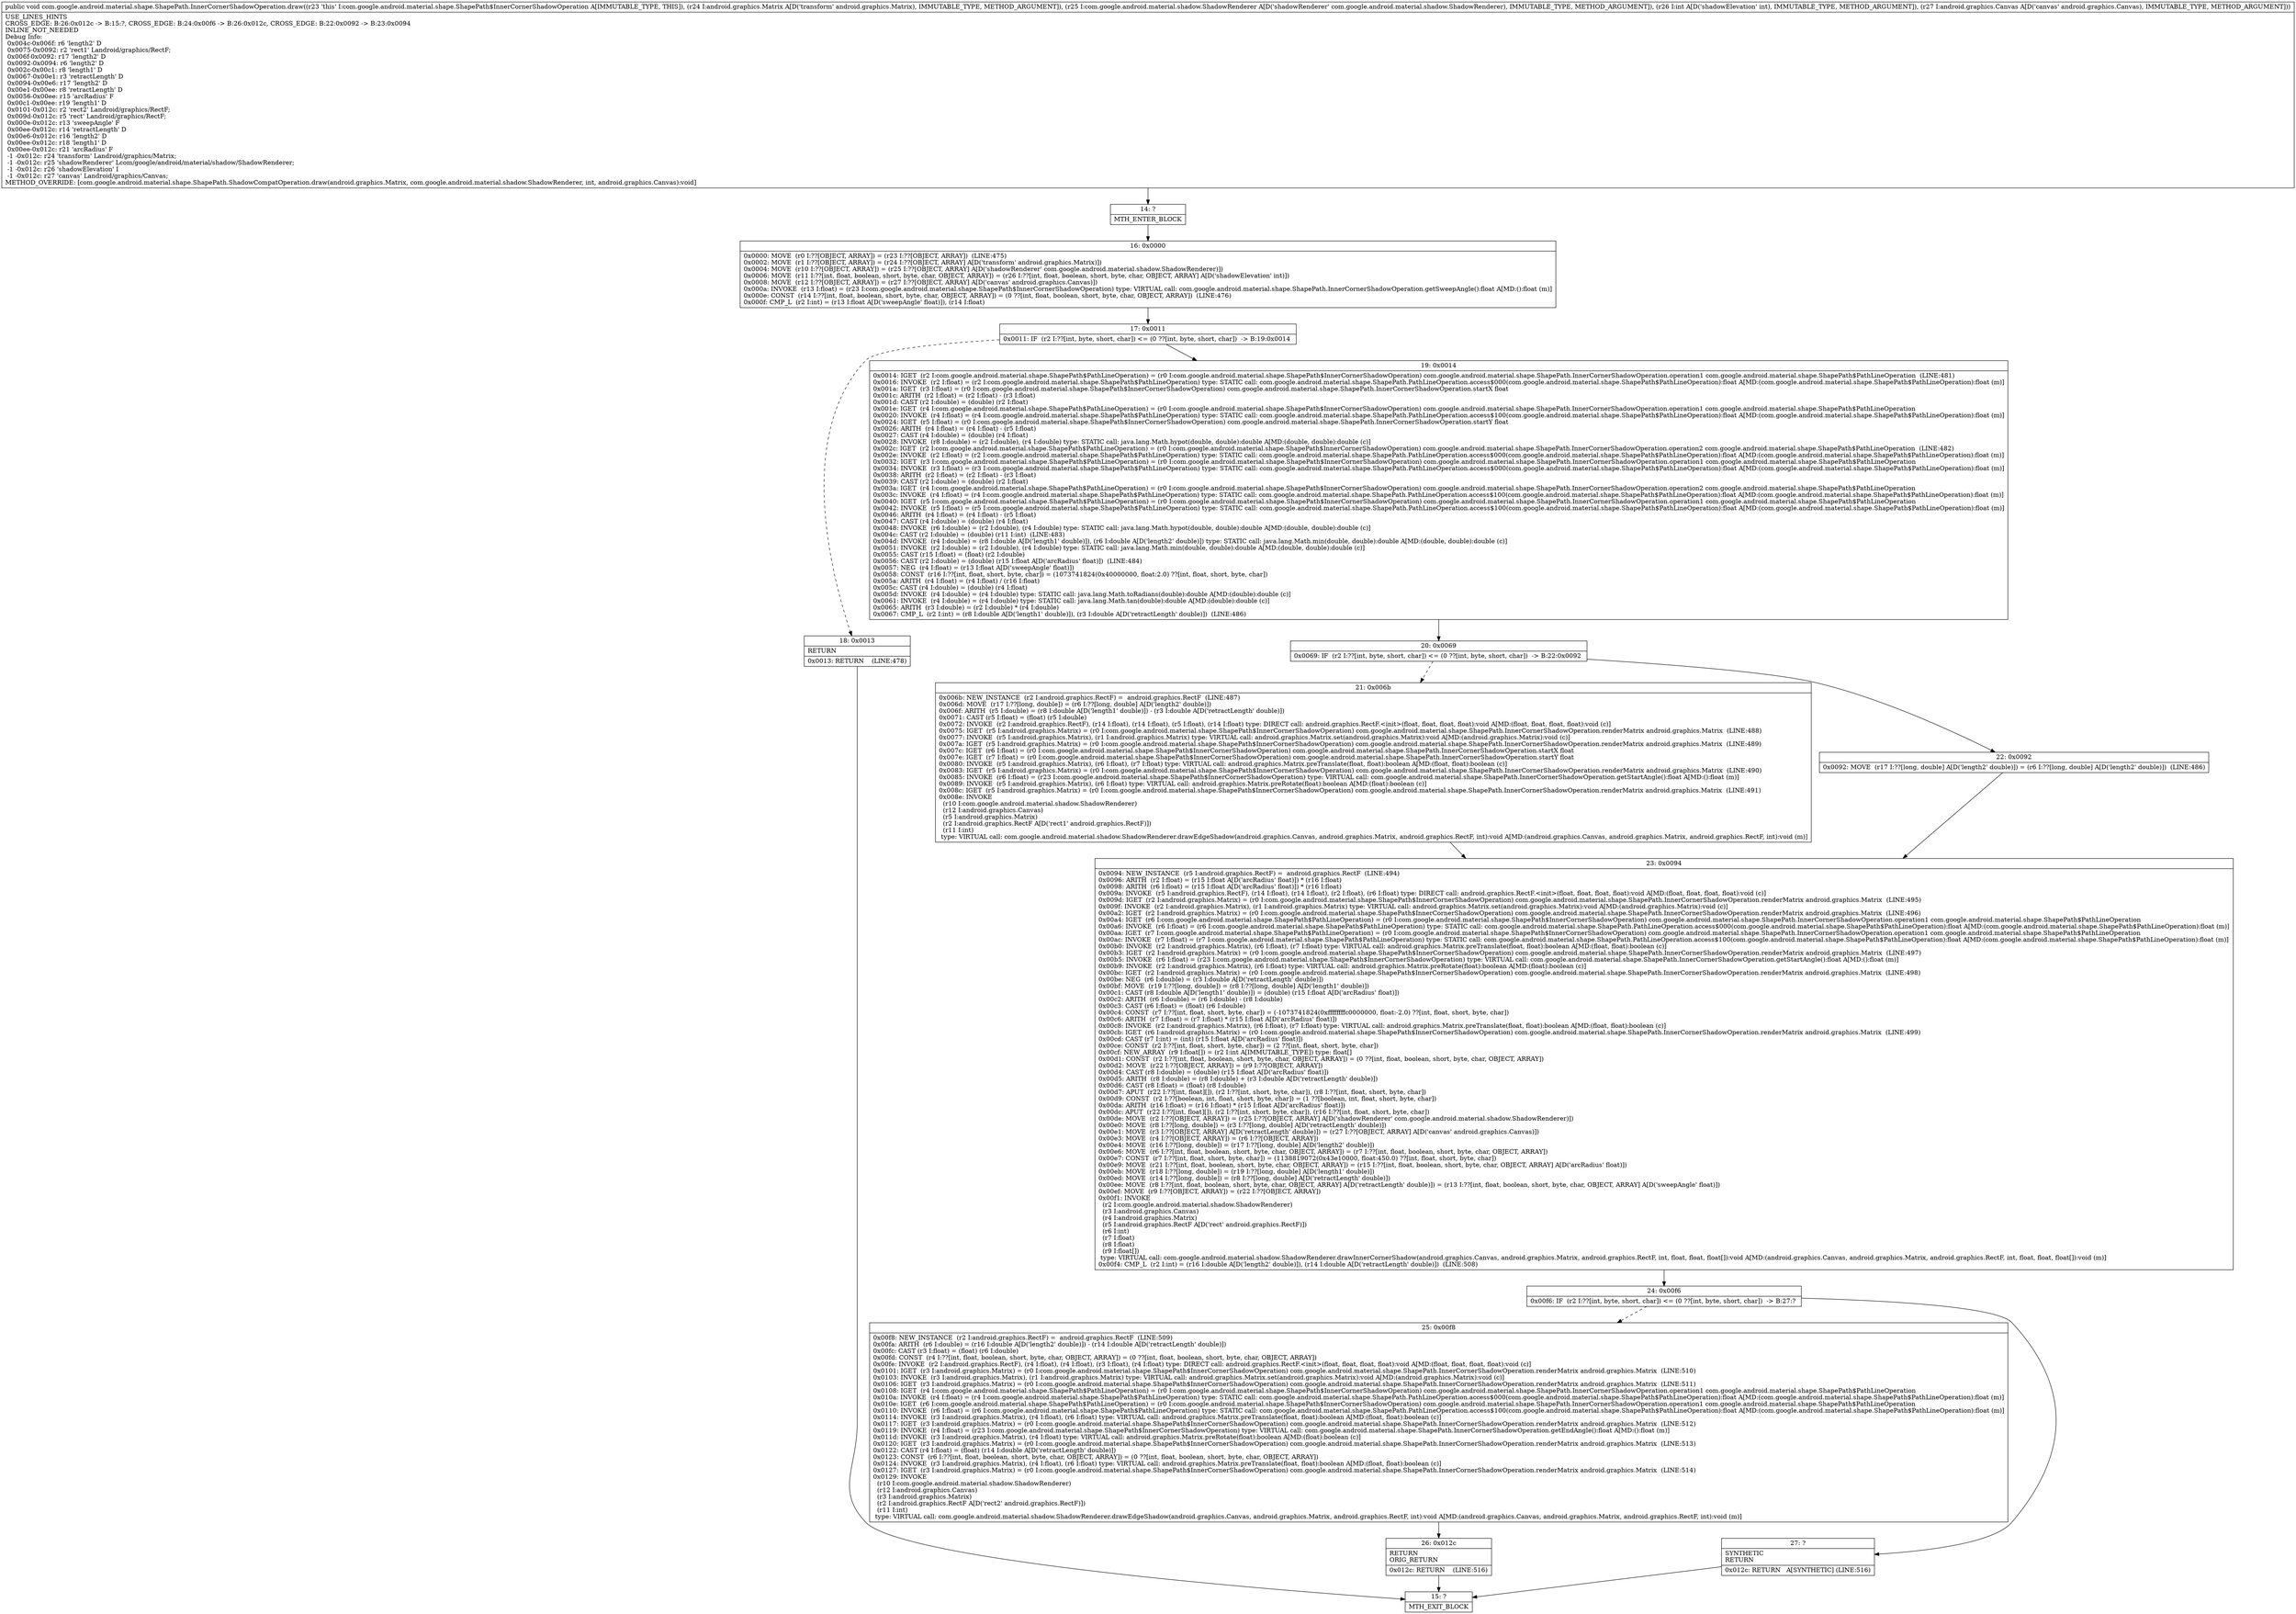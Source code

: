 digraph "CFG forcom.google.android.material.shape.ShapePath.InnerCornerShadowOperation.draw(Landroid\/graphics\/Matrix;Lcom\/google\/android\/material\/shadow\/ShadowRenderer;ILandroid\/graphics\/Canvas;)V" {
Node_14 [shape=record,label="{14\:\ ?|MTH_ENTER_BLOCK\l}"];
Node_16 [shape=record,label="{16\:\ 0x0000|0x0000: MOVE  (r0 I:??[OBJECT, ARRAY]) = (r23 I:??[OBJECT, ARRAY])  (LINE:475)\l0x0002: MOVE  (r1 I:??[OBJECT, ARRAY]) = (r24 I:??[OBJECT, ARRAY] A[D('transform' android.graphics.Matrix)]) \l0x0004: MOVE  (r10 I:??[OBJECT, ARRAY]) = (r25 I:??[OBJECT, ARRAY] A[D('shadowRenderer' com.google.android.material.shadow.ShadowRenderer)]) \l0x0006: MOVE  (r11 I:??[int, float, boolean, short, byte, char, OBJECT, ARRAY]) = (r26 I:??[int, float, boolean, short, byte, char, OBJECT, ARRAY] A[D('shadowElevation' int)]) \l0x0008: MOVE  (r12 I:??[OBJECT, ARRAY]) = (r27 I:??[OBJECT, ARRAY] A[D('canvas' android.graphics.Canvas)]) \l0x000a: INVOKE  (r13 I:float) = (r23 I:com.google.android.material.shape.ShapePath$InnerCornerShadowOperation) type: VIRTUAL call: com.google.android.material.shape.ShapePath.InnerCornerShadowOperation.getSweepAngle():float A[MD:():float (m)]\l0x000e: CONST  (r14 I:??[int, float, boolean, short, byte, char, OBJECT, ARRAY]) = (0 ??[int, float, boolean, short, byte, char, OBJECT, ARRAY])  (LINE:476)\l0x000f: CMP_L  (r2 I:int) = (r13 I:float A[D('sweepAngle' float)]), (r14 I:float) \l}"];
Node_17 [shape=record,label="{17\:\ 0x0011|0x0011: IF  (r2 I:??[int, byte, short, char]) \<= (0 ??[int, byte, short, char])  \-\> B:19:0x0014 \l}"];
Node_18 [shape=record,label="{18\:\ 0x0013|RETURN\l|0x0013: RETURN    (LINE:478)\l}"];
Node_15 [shape=record,label="{15\:\ ?|MTH_EXIT_BLOCK\l}"];
Node_19 [shape=record,label="{19\:\ 0x0014|0x0014: IGET  (r2 I:com.google.android.material.shape.ShapePath$PathLineOperation) = (r0 I:com.google.android.material.shape.ShapePath$InnerCornerShadowOperation) com.google.android.material.shape.ShapePath.InnerCornerShadowOperation.operation1 com.google.android.material.shape.ShapePath$PathLineOperation  (LINE:481)\l0x0016: INVOKE  (r2 I:float) = (r2 I:com.google.android.material.shape.ShapePath$PathLineOperation) type: STATIC call: com.google.android.material.shape.ShapePath.PathLineOperation.access$000(com.google.android.material.shape.ShapePath$PathLineOperation):float A[MD:(com.google.android.material.shape.ShapePath$PathLineOperation):float (m)]\l0x001a: IGET  (r3 I:float) = (r0 I:com.google.android.material.shape.ShapePath$InnerCornerShadowOperation) com.google.android.material.shape.ShapePath.InnerCornerShadowOperation.startX float \l0x001c: ARITH  (r2 I:float) = (r2 I:float) \- (r3 I:float) \l0x001d: CAST (r2 I:double) = (double) (r2 I:float) \l0x001e: IGET  (r4 I:com.google.android.material.shape.ShapePath$PathLineOperation) = (r0 I:com.google.android.material.shape.ShapePath$InnerCornerShadowOperation) com.google.android.material.shape.ShapePath.InnerCornerShadowOperation.operation1 com.google.android.material.shape.ShapePath$PathLineOperation \l0x0020: INVOKE  (r4 I:float) = (r4 I:com.google.android.material.shape.ShapePath$PathLineOperation) type: STATIC call: com.google.android.material.shape.ShapePath.PathLineOperation.access$100(com.google.android.material.shape.ShapePath$PathLineOperation):float A[MD:(com.google.android.material.shape.ShapePath$PathLineOperation):float (m)]\l0x0024: IGET  (r5 I:float) = (r0 I:com.google.android.material.shape.ShapePath$InnerCornerShadowOperation) com.google.android.material.shape.ShapePath.InnerCornerShadowOperation.startY float \l0x0026: ARITH  (r4 I:float) = (r4 I:float) \- (r5 I:float) \l0x0027: CAST (r4 I:double) = (double) (r4 I:float) \l0x0028: INVOKE  (r8 I:double) = (r2 I:double), (r4 I:double) type: STATIC call: java.lang.Math.hypot(double, double):double A[MD:(double, double):double (c)]\l0x002c: IGET  (r2 I:com.google.android.material.shape.ShapePath$PathLineOperation) = (r0 I:com.google.android.material.shape.ShapePath$InnerCornerShadowOperation) com.google.android.material.shape.ShapePath.InnerCornerShadowOperation.operation2 com.google.android.material.shape.ShapePath$PathLineOperation  (LINE:482)\l0x002e: INVOKE  (r2 I:float) = (r2 I:com.google.android.material.shape.ShapePath$PathLineOperation) type: STATIC call: com.google.android.material.shape.ShapePath.PathLineOperation.access$000(com.google.android.material.shape.ShapePath$PathLineOperation):float A[MD:(com.google.android.material.shape.ShapePath$PathLineOperation):float (m)]\l0x0032: IGET  (r3 I:com.google.android.material.shape.ShapePath$PathLineOperation) = (r0 I:com.google.android.material.shape.ShapePath$InnerCornerShadowOperation) com.google.android.material.shape.ShapePath.InnerCornerShadowOperation.operation1 com.google.android.material.shape.ShapePath$PathLineOperation \l0x0034: INVOKE  (r3 I:float) = (r3 I:com.google.android.material.shape.ShapePath$PathLineOperation) type: STATIC call: com.google.android.material.shape.ShapePath.PathLineOperation.access$000(com.google.android.material.shape.ShapePath$PathLineOperation):float A[MD:(com.google.android.material.shape.ShapePath$PathLineOperation):float (m)]\l0x0038: ARITH  (r2 I:float) = (r2 I:float) \- (r3 I:float) \l0x0039: CAST (r2 I:double) = (double) (r2 I:float) \l0x003a: IGET  (r4 I:com.google.android.material.shape.ShapePath$PathLineOperation) = (r0 I:com.google.android.material.shape.ShapePath$InnerCornerShadowOperation) com.google.android.material.shape.ShapePath.InnerCornerShadowOperation.operation2 com.google.android.material.shape.ShapePath$PathLineOperation \l0x003c: INVOKE  (r4 I:float) = (r4 I:com.google.android.material.shape.ShapePath$PathLineOperation) type: STATIC call: com.google.android.material.shape.ShapePath.PathLineOperation.access$100(com.google.android.material.shape.ShapePath$PathLineOperation):float A[MD:(com.google.android.material.shape.ShapePath$PathLineOperation):float (m)]\l0x0040: IGET  (r5 I:com.google.android.material.shape.ShapePath$PathLineOperation) = (r0 I:com.google.android.material.shape.ShapePath$InnerCornerShadowOperation) com.google.android.material.shape.ShapePath.InnerCornerShadowOperation.operation1 com.google.android.material.shape.ShapePath$PathLineOperation \l0x0042: INVOKE  (r5 I:float) = (r5 I:com.google.android.material.shape.ShapePath$PathLineOperation) type: STATIC call: com.google.android.material.shape.ShapePath.PathLineOperation.access$100(com.google.android.material.shape.ShapePath$PathLineOperation):float A[MD:(com.google.android.material.shape.ShapePath$PathLineOperation):float (m)]\l0x0046: ARITH  (r4 I:float) = (r4 I:float) \- (r5 I:float) \l0x0047: CAST (r4 I:double) = (double) (r4 I:float) \l0x0048: INVOKE  (r6 I:double) = (r2 I:double), (r4 I:double) type: STATIC call: java.lang.Math.hypot(double, double):double A[MD:(double, double):double (c)]\l0x004c: CAST (r2 I:double) = (double) (r11 I:int)  (LINE:483)\l0x004d: INVOKE  (r4 I:double) = (r8 I:double A[D('length1' double)]), (r6 I:double A[D('length2' double)]) type: STATIC call: java.lang.Math.min(double, double):double A[MD:(double, double):double (c)]\l0x0051: INVOKE  (r2 I:double) = (r2 I:double), (r4 I:double) type: STATIC call: java.lang.Math.min(double, double):double A[MD:(double, double):double (c)]\l0x0055: CAST (r15 I:float) = (float) (r2 I:double) \l0x0056: CAST (r2 I:double) = (double) (r15 I:float A[D('arcRadius' float)])  (LINE:484)\l0x0057: NEG  (r4 I:float) = (r13 I:float A[D('sweepAngle' float)]) \l0x0058: CONST  (r16 I:??[int, float, short, byte, char]) = (1073741824(0x40000000, float:2.0) ??[int, float, short, byte, char]) \l0x005a: ARITH  (r4 I:float) = (r4 I:float) \/ (r16 I:float) \l0x005c: CAST (r4 I:double) = (double) (r4 I:float) \l0x005d: INVOKE  (r4 I:double) = (r4 I:double) type: STATIC call: java.lang.Math.toRadians(double):double A[MD:(double):double (c)]\l0x0061: INVOKE  (r4 I:double) = (r4 I:double) type: STATIC call: java.lang.Math.tan(double):double A[MD:(double):double (c)]\l0x0065: ARITH  (r3 I:double) = (r2 I:double) * (r4 I:double) \l0x0067: CMP_L  (r2 I:int) = (r8 I:double A[D('length1' double)]), (r3 I:double A[D('retractLength' double)])  (LINE:486)\l}"];
Node_20 [shape=record,label="{20\:\ 0x0069|0x0069: IF  (r2 I:??[int, byte, short, char]) \<= (0 ??[int, byte, short, char])  \-\> B:22:0x0092 \l}"];
Node_21 [shape=record,label="{21\:\ 0x006b|0x006b: NEW_INSTANCE  (r2 I:android.graphics.RectF) =  android.graphics.RectF  (LINE:487)\l0x006d: MOVE  (r17 I:??[long, double]) = (r6 I:??[long, double] A[D('length2' double)]) \l0x006f: ARITH  (r5 I:double) = (r8 I:double A[D('length1' double)]) \- (r3 I:double A[D('retractLength' double)]) \l0x0071: CAST (r5 I:float) = (float) (r5 I:double) \l0x0072: INVOKE  (r2 I:android.graphics.RectF), (r14 I:float), (r14 I:float), (r5 I:float), (r14 I:float) type: DIRECT call: android.graphics.RectF.\<init\>(float, float, float, float):void A[MD:(float, float, float, float):void (c)]\l0x0075: IGET  (r5 I:android.graphics.Matrix) = (r0 I:com.google.android.material.shape.ShapePath$InnerCornerShadowOperation) com.google.android.material.shape.ShapePath.InnerCornerShadowOperation.renderMatrix android.graphics.Matrix  (LINE:488)\l0x0077: INVOKE  (r5 I:android.graphics.Matrix), (r1 I:android.graphics.Matrix) type: VIRTUAL call: android.graphics.Matrix.set(android.graphics.Matrix):void A[MD:(android.graphics.Matrix):void (c)]\l0x007a: IGET  (r5 I:android.graphics.Matrix) = (r0 I:com.google.android.material.shape.ShapePath$InnerCornerShadowOperation) com.google.android.material.shape.ShapePath.InnerCornerShadowOperation.renderMatrix android.graphics.Matrix  (LINE:489)\l0x007c: IGET  (r6 I:float) = (r0 I:com.google.android.material.shape.ShapePath$InnerCornerShadowOperation) com.google.android.material.shape.ShapePath.InnerCornerShadowOperation.startX float \l0x007e: IGET  (r7 I:float) = (r0 I:com.google.android.material.shape.ShapePath$InnerCornerShadowOperation) com.google.android.material.shape.ShapePath.InnerCornerShadowOperation.startY float \l0x0080: INVOKE  (r5 I:android.graphics.Matrix), (r6 I:float), (r7 I:float) type: VIRTUAL call: android.graphics.Matrix.preTranslate(float, float):boolean A[MD:(float, float):boolean (c)]\l0x0083: IGET  (r5 I:android.graphics.Matrix) = (r0 I:com.google.android.material.shape.ShapePath$InnerCornerShadowOperation) com.google.android.material.shape.ShapePath.InnerCornerShadowOperation.renderMatrix android.graphics.Matrix  (LINE:490)\l0x0085: INVOKE  (r6 I:float) = (r23 I:com.google.android.material.shape.ShapePath$InnerCornerShadowOperation) type: VIRTUAL call: com.google.android.material.shape.ShapePath.InnerCornerShadowOperation.getStartAngle():float A[MD:():float (m)]\l0x0089: INVOKE  (r5 I:android.graphics.Matrix), (r6 I:float) type: VIRTUAL call: android.graphics.Matrix.preRotate(float):boolean A[MD:(float):boolean (c)]\l0x008c: IGET  (r5 I:android.graphics.Matrix) = (r0 I:com.google.android.material.shape.ShapePath$InnerCornerShadowOperation) com.google.android.material.shape.ShapePath.InnerCornerShadowOperation.renderMatrix android.graphics.Matrix  (LINE:491)\l0x008e: INVOKE  \l  (r10 I:com.google.android.material.shadow.ShadowRenderer)\l  (r12 I:android.graphics.Canvas)\l  (r5 I:android.graphics.Matrix)\l  (r2 I:android.graphics.RectF A[D('rect1' android.graphics.RectF)])\l  (r11 I:int)\l type: VIRTUAL call: com.google.android.material.shadow.ShadowRenderer.drawEdgeShadow(android.graphics.Canvas, android.graphics.Matrix, android.graphics.RectF, int):void A[MD:(android.graphics.Canvas, android.graphics.Matrix, android.graphics.RectF, int):void (m)]\l}"];
Node_23 [shape=record,label="{23\:\ 0x0094|0x0094: NEW_INSTANCE  (r5 I:android.graphics.RectF) =  android.graphics.RectF  (LINE:494)\l0x0096: ARITH  (r2 I:float) = (r15 I:float A[D('arcRadius' float)]) * (r16 I:float) \l0x0098: ARITH  (r6 I:float) = (r15 I:float A[D('arcRadius' float)]) * (r16 I:float) \l0x009a: INVOKE  (r5 I:android.graphics.RectF), (r14 I:float), (r14 I:float), (r2 I:float), (r6 I:float) type: DIRECT call: android.graphics.RectF.\<init\>(float, float, float, float):void A[MD:(float, float, float, float):void (c)]\l0x009d: IGET  (r2 I:android.graphics.Matrix) = (r0 I:com.google.android.material.shape.ShapePath$InnerCornerShadowOperation) com.google.android.material.shape.ShapePath.InnerCornerShadowOperation.renderMatrix android.graphics.Matrix  (LINE:495)\l0x009f: INVOKE  (r2 I:android.graphics.Matrix), (r1 I:android.graphics.Matrix) type: VIRTUAL call: android.graphics.Matrix.set(android.graphics.Matrix):void A[MD:(android.graphics.Matrix):void (c)]\l0x00a2: IGET  (r2 I:android.graphics.Matrix) = (r0 I:com.google.android.material.shape.ShapePath$InnerCornerShadowOperation) com.google.android.material.shape.ShapePath.InnerCornerShadowOperation.renderMatrix android.graphics.Matrix  (LINE:496)\l0x00a4: IGET  (r6 I:com.google.android.material.shape.ShapePath$PathLineOperation) = (r0 I:com.google.android.material.shape.ShapePath$InnerCornerShadowOperation) com.google.android.material.shape.ShapePath.InnerCornerShadowOperation.operation1 com.google.android.material.shape.ShapePath$PathLineOperation \l0x00a6: INVOKE  (r6 I:float) = (r6 I:com.google.android.material.shape.ShapePath$PathLineOperation) type: STATIC call: com.google.android.material.shape.ShapePath.PathLineOperation.access$000(com.google.android.material.shape.ShapePath$PathLineOperation):float A[MD:(com.google.android.material.shape.ShapePath$PathLineOperation):float (m)]\l0x00aa: IGET  (r7 I:com.google.android.material.shape.ShapePath$PathLineOperation) = (r0 I:com.google.android.material.shape.ShapePath$InnerCornerShadowOperation) com.google.android.material.shape.ShapePath.InnerCornerShadowOperation.operation1 com.google.android.material.shape.ShapePath$PathLineOperation \l0x00ac: INVOKE  (r7 I:float) = (r7 I:com.google.android.material.shape.ShapePath$PathLineOperation) type: STATIC call: com.google.android.material.shape.ShapePath.PathLineOperation.access$100(com.google.android.material.shape.ShapePath$PathLineOperation):float A[MD:(com.google.android.material.shape.ShapePath$PathLineOperation):float (m)]\l0x00b0: INVOKE  (r2 I:android.graphics.Matrix), (r6 I:float), (r7 I:float) type: VIRTUAL call: android.graphics.Matrix.preTranslate(float, float):boolean A[MD:(float, float):boolean (c)]\l0x00b3: IGET  (r2 I:android.graphics.Matrix) = (r0 I:com.google.android.material.shape.ShapePath$InnerCornerShadowOperation) com.google.android.material.shape.ShapePath.InnerCornerShadowOperation.renderMatrix android.graphics.Matrix  (LINE:497)\l0x00b5: INVOKE  (r6 I:float) = (r23 I:com.google.android.material.shape.ShapePath$InnerCornerShadowOperation) type: VIRTUAL call: com.google.android.material.shape.ShapePath.InnerCornerShadowOperation.getStartAngle():float A[MD:():float (m)]\l0x00b9: INVOKE  (r2 I:android.graphics.Matrix), (r6 I:float) type: VIRTUAL call: android.graphics.Matrix.preRotate(float):boolean A[MD:(float):boolean (c)]\l0x00bc: IGET  (r2 I:android.graphics.Matrix) = (r0 I:com.google.android.material.shape.ShapePath$InnerCornerShadowOperation) com.google.android.material.shape.ShapePath.InnerCornerShadowOperation.renderMatrix android.graphics.Matrix  (LINE:498)\l0x00be: NEG  (r6 I:double) = (r3 I:double A[D('retractLength' double)]) \l0x00bf: MOVE  (r19 I:??[long, double]) = (r8 I:??[long, double] A[D('length1' double)]) \l0x00c1: CAST (r8 I:double A[D('length1' double)]) = (double) (r15 I:float A[D('arcRadius' float)]) \l0x00c2: ARITH  (r6 I:double) = (r6 I:double) \- (r8 I:double) \l0x00c3: CAST (r6 I:float) = (float) (r6 I:double) \l0x00c4: CONST  (r7 I:??[int, float, short, byte, char]) = (\-1073741824(0xffffffffc0000000, float:\-2.0) ??[int, float, short, byte, char]) \l0x00c6: ARITH  (r7 I:float) = (r7 I:float) * (r15 I:float A[D('arcRadius' float)]) \l0x00c8: INVOKE  (r2 I:android.graphics.Matrix), (r6 I:float), (r7 I:float) type: VIRTUAL call: android.graphics.Matrix.preTranslate(float, float):boolean A[MD:(float, float):boolean (c)]\l0x00cb: IGET  (r6 I:android.graphics.Matrix) = (r0 I:com.google.android.material.shape.ShapePath$InnerCornerShadowOperation) com.google.android.material.shape.ShapePath.InnerCornerShadowOperation.renderMatrix android.graphics.Matrix  (LINE:499)\l0x00cd: CAST (r7 I:int) = (int) (r15 I:float A[D('arcRadius' float)]) \l0x00ce: CONST  (r2 I:??[int, float, short, byte, char]) = (2 ??[int, float, short, byte, char]) \l0x00cf: NEW_ARRAY  (r9 I:float[]) = (r2 I:int A[IMMUTABLE_TYPE]) type: float[] \l0x00d1: CONST  (r2 I:??[int, float, boolean, short, byte, char, OBJECT, ARRAY]) = (0 ??[int, float, boolean, short, byte, char, OBJECT, ARRAY]) \l0x00d2: MOVE  (r22 I:??[OBJECT, ARRAY]) = (r9 I:??[OBJECT, ARRAY]) \l0x00d4: CAST (r8 I:double) = (double) (r15 I:float A[D('arcRadius' float)]) \l0x00d5: ARITH  (r8 I:double) = (r8 I:double) + (r3 I:double A[D('retractLength' double)]) \l0x00d6: CAST (r8 I:float) = (float) (r8 I:double) \l0x00d7: APUT  (r22 I:??[int, float][]), (r2 I:??[int, short, byte, char]), (r8 I:??[int, float, short, byte, char]) \l0x00d9: CONST  (r2 I:??[boolean, int, float, short, byte, char]) = (1 ??[boolean, int, float, short, byte, char]) \l0x00da: ARITH  (r16 I:float) = (r16 I:float) * (r15 I:float A[D('arcRadius' float)]) \l0x00dc: APUT  (r22 I:??[int, float][]), (r2 I:??[int, short, byte, char]), (r16 I:??[int, float, short, byte, char]) \l0x00de: MOVE  (r2 I:??[OBJECT, ARRAY]) = (r25 I:??[OBJECT, ARRAY] A[D('shadowRenderer' com.google.android.material.shadow.ShadowRenderer)]) \l0x00e0: MOVE  (r8 I:??[long, double]) = (r3 I:??[long, double] A[D('retractLength' double)]) \l0x00e1: MOVE  (r3 I:??[OBJECT, ARRAY] A[D('retractLength' double)]) = (r27 I:??[OBJECT, ARRAY] A[D('canvas' android.graphics.Canvas)]) \l0x00e3: MOVE  (r4 I:??[OBJECT, ARRAY]) = (r6 I:??[OBJECT, ARRAY]) \l0x00e4: MOVE  (r16 I:??[long, double]) = (r17 I:??[long, double] A[D('length2' double)]) \l0x00e6: MOVE  (r6 I:??[int, float, boolean, short, byte, char, OBJECT, ARRAY]) = (r7 I:??[int, float, boolean, short, byte, char, OBJECT, ARRAY]) \l0x00e7: CONST  (r7 I:??[int, float, short, byte, char]) = (1138819072(0x43e10000, float:450.0) ??[int, float, short, byte, char]) \l0x00e9: MOVE  (r21 I:??[int, float, boolean, short, byte, char, OBJECT, ARRAY]) = (r15 I:??[int, float, boolean, short, byte, char, OBJECT, ARRAY] A[D('arcRadius' float)]) \l0x00eb: MOVE  (r18 I:??[long, double]) = (r19 I:??[long, double] A[D('length1' double)]) \l0x00ed: MOVE  (r14 I:??[long, double]) = (r8 I:??[long, double] A[D('retractLength' double)]) \l0x00ee: MOVE  (r8 I:??[int, float, boolean, short, byte, char, OBJECT, ARRAY] A[D('retractLength' double)]) = (r13 I:??[int, float, boolean, short, byte, char, OBJECT, ARRAY] A[D('sweepAngle' float)]) \l0x00ef: MOVE  (r9 I:??[OBJECT, ARRAY]) = (r22 I:??[OBJECT, ARRAY]) \l0x00f1: INVOKE  \l  (r2 I:com.google.android.material.shadow.ShadowRenderer)\l  (r3 I:android.graphics.Canvas)\l  (r4 I:android.graphics.Matrix)\l  (r5 I:android.graphics.RectF A[D('rect' android.graphics.RectF)])\l  (r6 I:int)\l  (r7 I:float)\l  (r8 I:float)\l  (r9 I:float[])\l type: VIRTUAL call: com.google.android.material.shadow.ShadowRenderer.drawInnerCornerShadow(android.graphics.Canvas, android.graphics.Matrix, android.graphics.RectF, int, float, float, float[]):void A[MD:(android.graphics.Canvas, android.graphics.Matrix, android.graphics.RectF, int, float, float, float[]):void (m)]\l0x00f4: CMP_L  (r2 I:int) = (r16 I:double A[D('length2' double)]), (r14 I:double A[D('retractLength' double)])  (LINE:508)\l}"];
Node_24 [shape=record,label="{24\:\ 0x00f6|0x00f6: IF  (r2 I:??[int, byte, short, char]) \<= (0 ??[int, byte, short, char])  \-\> B:27:? \l}"];
Node_25 [shape=record,label="{25\:\ 0x00f8|0x00f8: NEW_INSTANCE  (r2 I:android.graphics.RectF) =  android.graphics.RectF  (LINE:509)\l0x00fa: ARITH  (r6 I:double) = (r16 I:double A[D('length2' double)]) \- (r14 I:double A[D('retractLength' double)]) \l0x00fc: CAST (r3 I:float) = (float) (r6 I:double) \l0x00fd: CONST  (r4 I:??[int, float, boolean, short, byte, char, OBJECT, ARRAY]) = (0 ??[int, float, boolean, short, byte, char, OBJECT, ARRAY]) \l0x00fe: INVOKE  (r2 I:android.graphics.RectF), (r4 I:float), (r4 I:float), (r3 I:float), (r4 I:float) type: DIRECT call: android.graphics.RectF.\<init\>(float, float, float, float):void A[MD:(float, float, float, float):void (c)]\l0x0101: IGET  (r3 I:android.graphics.Matrix) = (r0 I:com.google.android.material.shape.ShapePath$InnerCornerShadowOperation) com.google.android.material.shape.ShapePath.InnerCornerShadowOperation.renderMatrix android.graphics.Matrix  (LINE:510)\l0x0103: INVOKE  (r3 I:android.graphics.Matrix), (r1 I:android.graphics.Matrix) type: VIRTUAL call: android.graphics.Matrix.set(android.graphics.Matrix):void A[MD:(android.graphics.Matrix):void (c)]\l0x0106: IGET  (r3 I:android.graphics.Matrix) = (r0 I:com.google.android.material.shape.ShapePath$InnerCornerShadowOperation) com.google.android.material.shape.ShapePath.InnerCornerShadowOperation.renderMatrix android.graphics.Matrix  (LINE:511)\l0x0108: IGET  (r4 I:com.google.android.material.shape.ShapePath$PathLineOperation) = (r0 I:com.google.android.material.shape.ShapePath$InnerCornerShadowOperation) com.google.android.material.shape.ShapePath.InnerCornerShadowOperation.operation1 com.google.android.material.shape.ShapePath$PathLineOperation \l0x010a: INVOKE  (r4 I:float) = (r4 I:com.google.android.material.shape.ShapePath$PathLineOperation) type: STATIC call: com.google.android.material.shape.ShapePath.PathLineOperation.access$000(com.google.android.material.shape.ShapePath$PathLineOperation):float A[MD:(com.google.android.material.shape.ShapePath$PathLineOperation):float (m)]\l0x010e: IGET  (r6 I:com.google.android.material.shape.ShapePath$PathLineOperation) = (r0 I:com.google.android.material.shape.ShapePath$InnerCornerShadowOperation) com.google.android.material.shape.ShapePath.InnerCornerShadowOperation.operation1 com.google.android.material.shape.ShapePath$PathLineOperation \l0x0110: INVOKE  (r6 I:float) = (r6 I:com.google.android.material.shape.ShapePath$PathLineOperation) type: STATIC call: com.google.android.material.shape.ShapePath.PathLineOperation.access$100(com.google.android.material.shape.ShapePath$PathLineOperation):float A[MD:(com.google.android.material.shape.ShapePath$PathLineOperation):float (m)]\l0x0114: INVOKE  (r3 I:android.graphics.Matrix), (r4 I:float), (r6 I:float) type: VIRTUAL call: android.graphics.Matrix.preTranslate(float, float):boolean A[MD:(float, float):boolean (c)]\l0x0117: IGET  (r3 I:android.graphics.Matrix) = (r0 I:com.google.android.material.shape.ShapePath$InnerCornerShadowOperation) com.google.android.material.shape.ShapePath.InnerCornerShadowOperation.renderMatrix android.graphics.Matrix  (LINE:512)\l0x0119: INVOKE  (r4 I:float) = (r23 I:com.google.android.material.shape.ShapePath$InnerCornerShadowOperation) type: VIRTUAL call: com.google.android.material.shape.ShapePath.InnerCornerShadowOperation.getEndAngle():float A[MD:():float (m)]\l0x011d: INVOKE  (r3 I:android.graphics.Matrix), (r4 I:float) type: VIRTUAL call: android.graphics.Matrix.preRotate(float):boolean A[MD:(float):boolean (c)]\l0x0120: IGET  (r3 I:android.graphics.Matrix) = (r0 I:com.google.android.material.shape.ShapePath$InnerCornerShadowOperation) com.google.android.material.shape.ShapePath.InnerCornerShadowOperation.renderMatrix android.graphics.Matrix  (LINE:513)\l0x0122: CAST (r4 I:float) = (float) (r14 I:double A[D('retractLength' double)]) \l0x0123: CONST  (r6 I:??[int, float, boolean, short, byte, char, OBJECT, ARRAY]) = (0 ??[int, float, boolean, short, byte, char, OBJECT, ARRAY]) \l0x0124: INVOKE  (r3 I:android.graphics.Matrix), (r4 I:float), (r6 I:float) type: VIRTUAL call: android.graphics.Matrix.preTranslate(float, float):boolean A[MD:(float, float):boolean (c)]\l0x0127: IGET  (r3 I:android.graphics.Matrix) = (r0 I:com.google.android.material.shape.ShapePath$InnerCornerShadowOperation) com.google.android.material.shape.ShapePath.InnerCornerShadowOperation.renderMatrix android.graphics.Matrix  (LINE:514)\l0x0129: INVOKE  \l  (r10 I:com.google.android.material.shadow.ShadowRenderer)\l  (r12 I:android.graphics.Canvas)\l  (r3 I:android.graphics.Matrix)\l  (r2 I:android.graphics.RectF A[D('rect2' android.graphics.RectF)])\l  (r11 I:int)\l type: VIRTUAL call: com.google.android.material.shadow.ShadowRenderer.drawEdgeShadow(android.graphics.Canvas, android.graphics.Matrix, android.graphics.RectF, int):void A[MD:(android.graphics.Canvas, android.graphics.Matrix, android.graphics.RectF, int):void (m)]\l}"];
Node_26 [shape=record,label="{26\:\ 0x012c|RETURN\lORIG_RETURN\l|0x012c: RETURN    (LINE:516)\l}"];
Node_27 [shape=record,label="{27\:\ ?|SYNTHETIC\lRETURN\l|0x012c: RETURN   A[SYNTHETIC] (LINE:516)\l}"];
Node_22 [shape=record,label="{22\:\ 0x0092|0x0092: MOVE  (r17 I:??[long, double] A[D('length2' double)]) = (r6 I:??[long, double] A[D('length2' double)])  (LINE:486)\l}"];
MethodNode[shape=record,label="{public void com.google.android.material.shape.ShapePath.InnerCornerShadowOperation.draw((r23 'this' I:com.google.android.material.shape.ShapePath$InnerCornerShadowOperation A[IMMUTABLE_TYPE, THIS]), (r24 I:android.graphics.Matrix A[D('transform' android.graphics.Matrix), IMMUTABLE_TYPE, METHOD_ARGUMENT]), (r25 I:com.google.android.material.shadow.ShadowRenderer A[D('shadowRenderer' com.google.android.material.shadow.ShadowRenderer), IMMUTABLE_TYPE, METHOD_ARGUMENT]), (r26 I:int A[D('shadowElevation' int), IMMUTABLE_TYPE, METHOD_ARGUMENT]), (r27 I:android.graphics.Canvas A[D('canvas' android.graphics.Canvas), IMMUTABLE_TYPE, METHOD_ARGUMENT]))  | USE_LINES_HINTS\lCROSS_EDGE: B:26:0x012c \-\> B:15:?, CROSS_EDGE: B:24:0x00f6 \-\> B:26:0x012c, CROSS_EDGE: B:22:0x0092 \-\> B:23:0x0094\lINLINE_NOT_NEEDED\lDebug Info:\l  0x004c\-0x006f: r6 'length2' D\l  0x0075\-0x0092: r2 'rect1' Landroid\/graphics\/RectF;\l  0x006f\-0x0092: r17 'length2' D\l  0x0092\-0x0094: r6 'length2' D\l  0x002c\-0x00c1: r8 'length1' D\l  0x0067\-0x00e1: r3 'retractLength' D\l  0x0094\-0x00e6: r17 'length2' D\l  0x00e1\-0x00ee: r8 'retractLength' D\l  0x0056\-0x00ee: r15 'arcRadius' F\l  0x00c1\-0x00ee: r19 'length1' D\l  0x0101\-0x012c: r2 'rect2' Landroid\/graphics\/RectF;\l  0x009d\-0x012c: r5 'rect' Landroid\/graphics\/RectF;\l  0x000e\-0x012c: r13 'sweepAngle' F\l  0x00ee\-0x012c: r14 'retractLength' D\l  0x00e6\-0x012c: r16 'length2' D\l  0x00ee\-0x012c: r18 'length1' D\l  0x00ee\-0x012c: r21 'arcRadius' F\l  \-1 \-0x012c: r24 'transform' Landroid\/graphics\/Matrix;\l  \-1 \-0x012c: r25 'shadowRenderer' Lcom\/google\/android\/material\/shadow\/ShadowRenderer;\l  \-1 \-0x012c: r26 'shadowElevation' I\l  \-1 \-0x012c: r27 'canvas' Landroid\/graphics\/Canvas;\lMETHOD_OVERRIDE: [com.google.android.material.shape.ShapePath.ShadowCompatOperation.draw(android.graphics.Matrix, com.google.android.material.shadow.ShadowRenderer, int, android.graphics.Canvas):void]\l}"];
MethodNode -> Node_14;Node_14 -> Node_16;
Node_16 -> Node_17;
Node_17 -> Node_18[style=dashed];
Node_17 -> Node_19;
Node_18 -> Node_15;
Node_19 -> Node_20;
Node_20 -> Node_21[style=dashed];
Node_20 -> Node_22;
Node_21 -> Node_23;
Node_23 -> Node_24;
Node_24 -> Node_25[style=dashed];
Node_24 -> Node_27;
Node_25 -> Node_26;
Node_26 -> Node_15;
Node_27 -> Node_15;
Node_22 -> Node_23;
}

